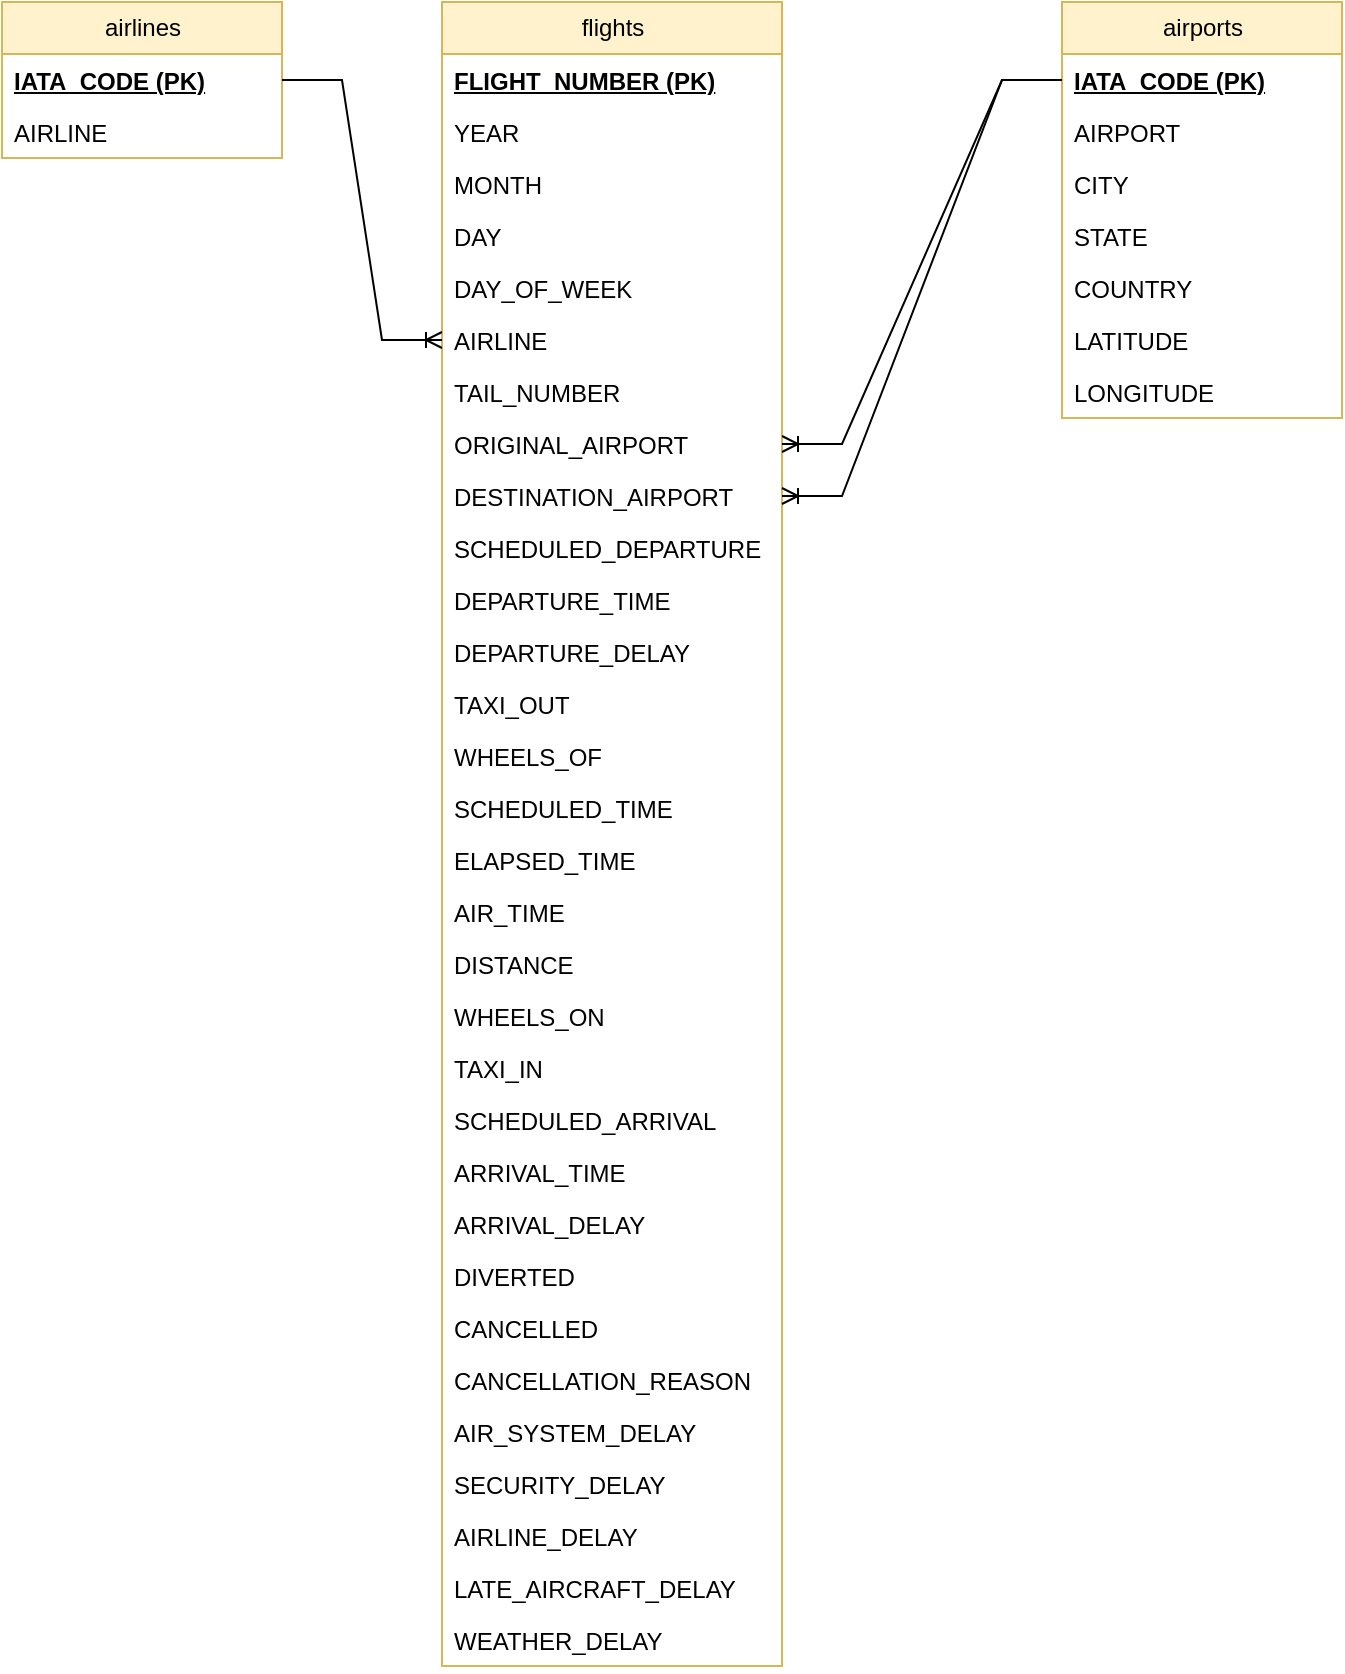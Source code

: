 <mxfile version="27.0.9">
  <diagram name="Page-1" id="KLeRq7SbqEW-ghjTklGn">
    <mxGraphModel dx="992" dy="596" grid="1" gridSize="10" guides="1" tooltips="1" connect="1" arrows="1" fold="1" page="1" pageScale="1" pageWidth="827" pageHeight="1169" math="0" shadow="0">
      <root>
        <mxCell id="0" />
        <mxCell id="1" parent="0" />
        <mxCell id="CKs5mwjbu9Z6SbV2TXMd-3" value="airlines" style="swimlane;fontStyle=0;childLayout=stackLayout;horizontal=1;startSize=26;fillColor=#fff2cc;horizontalStack=0;resizeParent=1;resizeParentMax=0;resizeLast=0;collapsible=1;marginBottom=0;html=1;strokeColor=#d6b656;" vertex="1" parent="1">
          <mxGeometry y="70" width="140" height="78" as="geometry" />
        </mxCell>
        <mxCell id="CKs5mwjbu9Z6SbV2TXMd-4" value="&lt;b&gt;&lt;u&gt;IATA_CODE (PK)&lt;/u&gt;&lt;/b&gt;" style="text;strokeColor=none;fillColor=none;align=left;verticalAlign=top;spacingLeft=4;spacingRight=4;overflow=hidden;rotatable=0;points=[[0,0.5],[1,0.5]];portConstraint=eastwest;whiteSpace=wrap;html=1;" vertex="1" parent="CKs5mwjbu9Z6SbV2TXMd-3">
          <mxGeometry y="26" width="140" height="26" as="geometry" />
        </mxCell>
        <mxCell id="CKs5mwjbu9Z6SbV2TXMd-5" value="AIRLINE" style="text;strokeColor=none;fillColor=none;align=left;verticalAlign=top;spacingLeft=4;spacingRight=4;overflow=hidden;rotatable=0;points=[[0,0.5],[1,0.5]];portConstraint=eastwest;whiteSpace=wrap;html=1;" vertex="1" parent="CKs5mwjbu9Z6SbV2TXMd-3">
          <mxGeometry y="52" width="140" height="26" as="geometry" />
        </mxCell>
        <mxCell id="CKs5mwjbu9Z6SbV2TXMd-7" value="airports" style="swimlane;fontStyle=0;childLayout=stackLayout;horizontal=1;startSize=26;fillColor=#fff2cc;horizontalStack=0;resizeParent=1;resizeParentMax=0;resizeLast=0;collapsible=1;marginBottom=0;html=1;strokeColor=#d6b656;glass=0;" vertex="1" parent="1">
          <mxGeometry x="530" y="70" width="140" height="208" as="geometry">
            <mxRectangle x="300" y="70" width="80" height="30" as="alternateBounds" />
          </mxGeometry>
        </mxCell>
        <mxCell id="CKs5mwjbu9Z6SbV2TXMd-8" value="&lt;b&gt;&lt;u&gt;IATA_CODE (PK)&lt;/u&gt;&lt;/b&gt;" style="text;strokeColor=none;fillColor=none;align=left;verticalAlign=top;spacingLeft=4;spacingRight=4;overflow=hidden;rotatable=0;points=[[0,0.5],[1,0.5]];portConstraint=eastwest;whiteSpace=wrap;html=1;" vertex="1" parent="CKs5mwjbu9Z6SbV2TXMd-7">
          <mxGeometry y="26" width="140" height="26" as="geometry" />
        </mxCell>
        <mxCell id="CKs5mwjbu9Z6SbV2TXMd-9" value="AIRPORT" style="text;strokeColor=none;fillColor=none;align=left;verticalAlign=top;spacingLeft=4;spacingRight=4;overflow=hidden;rotatable=0;points=[[0,0.5],[1,0.5]];portConstraint=eastwest;whiteSpace=wrap;html=1;" vertex="1" parent="CKs5mwjbu9Z6SbV2TXMd-7">
          <mxGeometry y="52" width="140" height="26" as="geometry" />
        </mxCell>
        <mxCell id="CKs5mwjbu9Z6SbV2TXMd-10" value="CITY&lt;div&gt;&lt;br&gt;&lt;/div&gt;" style="text;strokeColor=none;fillColor=none;align=left;verticalAlign=top;spacingLeft=4;spacingRight=4;overflow=hidden;rotatable=0;points=[[0,0.5],[1,0.5]];portConstraint=eastwest;whiteSpace=wrap;html=1;" vertex="1" parent="CKs5mwjbu9Z6SbV2TXMd-7">
          <mxGeometry y="78" width="140" height="26" as="geometry" />
        </mxCell>
        <mxCell id="CKs5mwjbu9Z6SbV2TXMd-16" value="&lt;div&gt;STATE&lt;/div&gt;&lt;div&gt;&lt;br&gt;&lt;/div&gt;" style="text;strokeColor=none;fillColor=none;align=left;verticalAlign=top;spacingLeft=4;spacingRight=4;overflow=hidden;rotatable=0;points=[[0,0.5],[1,0.5]];portConstraint=eastwest;whiteSpace=wrap;html=1;" vertex="1" parent="CKs5mwjbu9Z6SbV2TXMd-7">
          <mxGeometry y="104" width="140" height="26" as="geometry" />
        </mxCell>
        <mxCell id="CKs5mwjbu9Z6SbV2TXMd-17" value="&lt;div&gt;COUNTRY&lt;/div&gt;" style="text;strokeColor=none;fillColor=none;align=left;verticalAlign=top;spacingLeft=4;spacingRight=4;overflow=hidden;rotatable=0;points=[[0,0.5],[1,0.5]];portConstraint=eastwest;whiteSpace=wrap;html=1;" vertex="1" parent="CKs5mwjbu9Z6SbV2TXMd-7">
          <mxGeometry y="130" width="140" height="26" as="geometry" />
        </mxCell>
        <mxCell id="CKs5mwjbu9Z6SbV2TXMd-18" value="&lt;div&gt;LATITUDE&lt;/div&gt;" style="text;strokeColor=none;fillColor=none;align=left;verticalAlign=top;spacingLeft=4;spacingRight=4;overflow=hidden;rotatable=0;points=[[0,0.5],[1,0.5]];portConstraint=eastwest;whiteSpace=wrap;html=1;" vertex="1" parent="CKs5mwjbu9Z6SbV2TXMd-7">
          <mxGeometry y="156" width="140" height="26" as="geometry" />
        </mxCell>
        <mxCell id="CKs5mwjbu9Z6SbV2TXMd-26" value="&lt;div&gt;LONGITUDE&lt;/div&gt;" style="text;strokeColor=none;fillColor=none;align=left;verticalAlign=top;spacingLeft=4;spacingRight=4;overflow=hidden;rotatable=0;points=[[0,0.5],[1,0.5]];portConstraint=eastwest;whiteSpace=wrap;html=1;" vertex="1" parent="CKs5mwjbu9Z6SbV2TXMd-7">
          <mxGeometry y="182" width="140" height="26" as="geometry" />
        </mxCell>
        <mxCell id="CKs5mwjbu9Z6SbV2TXMd-11" value="flights" style="swimlane;fontStyle=0;childLayout=stackLayout;horizontal=1;startSize=26;fillColor=#fff2cc;horizontalStack=0;resizeParent=1;resizeParentMax=0;resizeLast=0;collapsible=1;marginBottom=0;html=1;strokeColor=#d6b656;" vertex="1" parent="1">
          <mxGeometry x="220" y="70" width="170" height="832" as="geometry" />
        </mxCell>
        <mxCell id="CKs5mwjbu9Z6SbV2TXMd-12" value="&lt;b&gt;&lt;u&gt;FLIGHT_NUMBER (PK)&lt;/u&gt;&lt;/b&gt;" style="text;strokeColor=none;fillColor=none;align=left;verticalAlign=top;spacingLeft=4;spacingRight=4;overflow=hidden;rotatable=0;points=[[0,0.5],[1,0.5]];portConstraint=eastwest;whiteSpace=wrap;html=1;" vertex="1" parent="CKs5mwjbu9Z6SbV2TXMd-11">
          <mxGeometry y="26" width="170" height="26" as="geometry" />
        </mxCell>
        <mxCell id="CKs5mwjbu9Z6SbV2TXMd-13" value="YEAR" style="text;strokeColor=none;fillColor=none;align=left;verticalAlign=top;spacingLeft=4;spacingRight=4;overflow=hidden;rotatable=0;points=[[0,0.5],[1,0.5]];portConstraint=eastwest;whiteSpace=wrap;html=1;" vertex="1" parent="CKs5mwjbu9Z6SbV2TXMd-11">
          <mxGeometry y="52" width="170" height="26" as="geometry" />
        </mxCell>
        <mxCell id="CKs5mwjbu9Z6SbV2TXMd-14" value="MONTH" style="text;strokeColor=none;fillColor=none;align=left;verticalAlign=top;spacingLeft=4;spacingRight=4;overflow=hidden;rotatable=0;points=[[0,0.5],[1,0.5]];portConstraint=eastwest;whiteSpace=wrap;html=1;" vertex="1" parent="CKs5mwjbu9Z6SbV2TXMd-11">
          <mxGeometry y="78" width="170" height="26" as="geometry" />
        </mxCell>
        <mxCell id="CKs5mwjbu9Z6SbV2TXMd-27" value="DAY" style="text;strokeColor=none;fillColor=none;align=left;verticalAlign=top;spacingLeft=4;spacingRight=4;overflow=hidden;rotatable=0;points=[[0,0.5],[1,0.5]];portConstraint=eastwest;whiteSpace=wrap;html=1;" vertex="1" parent="CKs5mwjbu9Z6SbV2TXMd-11">
          <mxGeometry y="104" width="170" height="26" as="geometry" />
        </mxCell>
        <mxCell id="CKs5mwjbu9Z6SbV2TXMd-28" value="DAY_OF_WEEK" style="text;strokeColor=none;fillColor=none;align=left;verticalAlign=top;spacingLeft=4;spacingRight=4;overflow=hidden;rotatable=0;points=[[0,0.5],[1,0.5]];portConstraint=eastwest;whiteSpace=wrap;html=1;" vertex="1" parent="CKs5mwjbu9Z6SbV2TXMd-11">
          <mxGeometry y="130" width="170" height="26" as="geometry" />
        </mxCell>
        <mxCell id="CKs5mwjbu9Z6SbV2TXMd-29" value="AIRLINE" style="text;strokeColor=none;fillColor=none;align=left;verticalAlign=top;spacingLeft=4;spacingRight=4;overflow=hidden;rotatable=0;points=[[0,0.5],[1,0.5]];portConstraint=eastwest;whiteSpace=wrap;html=1;" vertex="1" parent="CKs5mwjbu9Z6SbV2TXMd-11">
          <mxGeometry y="156" width="170" height="26" as="geometry" />
        </mxCell>
        <mxCell id="CKs5mwjbu9Z6SbV2TXMd-30" value="TAIL_NUMBER" style="text;strokeColor=none;fillColor=none;align=left;verticalAlign=top;spacingLeft=4;spacingRight=4;overflow=hidden;rotatable=0;points=[[0,0.5],[1,0.5]];portConstraint=eastwest;whiteSpace=wrap;html=1;" vertex="1" parent="CKs5mwjbu9Z6SbV2TXMd-11">
          <mxGeometry y="182" width="170" height="26" as="geometry" />
        </mxCell>
        <mxCell id="CKs5mwjbu9Z6SbV2TXMd-31" value="ORIGINAL_AIRPORT" style="text;strokeColor=none;fillColor=none;align=left;verticalAlign=top;spacingLeft=4;spacingRight=4;overflow=hidden;rotatable=0;points=[[0,0.5],[1,0.5]];portConstraint=eastwest;whiteSpace=wrap;html=1;" vertex="1" parent="CKs5mwjbu9Z6SbV2TXMd-11">
          <mxGeometry y="208" width="170" height="26" as="geometry" />
        </mxCell>
        <mxCell id="CKs5mwjbu9Z6SbV2TXMd-32" value="DESTINATION_AIRPORT" style="text;strokeColor=none;fillColor=none;align=left;verticalAlign=top;spacingLeft=4;spacingRight=4;overflow=hidden;rotatable=0;points=[[0,0.5],[1,0.5]];portConstraint=eastwest;whiteSpace=wrap;html=1;" vertex="1" parent="CKs5mwjbu9Z6SbV2TXMd-11">
          <mxGeometry y="234" width="170" height="26" as="geometry" />
        </mxCell>
        <mxCell id="CKs5mwjbu9Z6SbV2TXMd-33" value="SCHEDULED_DEPARTURE" style="text;strokeColor=none;fillColor=none;align=left;verticalAlign=top;spacingLeft=4;spacingRight=4;overflow=hidden;rotatable=0;points=[[0,0.5],[1,0.5]];portConstraint=eastwest;whiteSpace=wrap;html=1;" vertex="1" parent="CKs5mwjbu9Z6SbV2TXMd-11">
          <mxGeometry y="260" width="170" height="26" as="geometry" />
        </mxCell>
        <mxCell id="CKs5mwjbu9Z6SbV2TXMd-34" value="DEPARTURE_TIME" style="text;strokeColor=none;fillColor=none;align=left;verticalAlign=top;spacingLeft=4;spacingRight=4;overflow=hidden;rotatable=0;points=[[0,0.5],[1,0.5]];portConstraint=eastwest;whiteSpace=wrap;html=1;" vertex="1" parent="CKs5mwjbu9Z6SbV2TXMd-11">
          <mxGeometry y="286" width="170" height="26" as="geometry" />
        </mxCell>
        <mxCell id="CKs5mwjbu9Z6SbV2TXMd-35" value="DEPARTURE_DELAY" style="text;strokeColor=none;fillColor=none;align=left;verticalAlign=top;spacingLeft=4;spacingRight=4;overflow=hidden;rotatable=0;points=[[0,0.5],[1,0.5]];portConstraint=eastwest;whiteSpace=wrap;html=1;" vertex="1" parent="CKs5mwjbu9Z6SbV2TXMd-11">
          <mxGeometry y="312" width="170" height="26" as="geometry" />
        </mxCell>
        <mxCell id="CKs5mwjbu9Z6SbV2TXMd-36" value="TAXI_OUT" style="text;strokeColor=none;fillColor=none;align=left;verticalAlign=top;spacingLeft=4;spacingRight=4;overflow=hidden;rotatable=0;points=[[0,0.5],[1,0.5]];portConstraint=eastwest;whiteSpace=wrap;html=1;" vertex="1" parent="CKs5mwjbu9Z6SbV2TXMd-11">
          <mxGeometry y="338" width="170" height="26" as="geometry" />
        </mxCell>
        <mxCell id="CKs5mwjbu9Z6SbV2TXMd-37" value="WHEELS_OF" style="text;strokeColor=none;fillColor=none;align=left;verticalAlign=top;spacingLeft=4;spacingRight=4;overflow=hidden;rotatable=0;points=[[0,0.5],[1,0.5]];portConstraint=eastwest;whiteSpace=wrap;html=1;" vertex="1" parent="CKs5mwjbu9Z6SbV2TXMd-11">
          <mxGeometry y="364" width="170" height="26" as="geometry" />
        </mxCell>
        <mxCell id="CKs5mwjbu9Z6SbV2TXMd-38" value="SCHEDULED_TIME" style="text;strokeColor=none;fillColor=none;align=left;verticalAlign=top;spacingLeft=4;spacingRight=4;overflow=hidden;rotatable=0;points=[[0,0.5],[1,0.5]];portConstraint=eastwest;whiteSpace=wrap;html=1;" vertex="1" parent="CKs5mwjbu9Z6SbV2TXMd-11">
          <mxGeometry y="390" width="170" height="26" as="geometry" />
        </mxCell>
        <mxCell id="CKs5mwjbu9Z6SbV2TXMd-39" value="ELAPSED_TIME&lt;span style=&quot;white-space: pre;&quot;&gt;&#x9;&lt;/span&gt;" style="text;strokeColor=none;fillColor=none;align=left;verticalAlign=top;spacingLeft=4;spacingRight=4;overflow=hidden;rotatable=0;points=[[0,0.5],[1,0.5]];portConstraint=eastwest;whiteSpace=wrap;html=1;" vertex="1" parent="CKs5mwjbu9Z6SbV2TXMd-11">
          <mxGeometry y="416" width="170" height="26" as="geometry" />
        </mxCell>
        <mxCell id="CKs5mwjbu9Z6SbV2TXMd-40" value="AIR_TIME" style="text;strokeColor=none;fillColor=none;align=left;verticalAlign=top;spacingLeft=4;spacingRight=4;overflow=hidden;rotatable=0;points=[[0,0.5],[1,0.5]];portConstraint=eastwest;whiteSpace=wrap;html=1;" vertex="1" parent="CKs5mwjbu9Z6SbV2TXMd-11">
          <mxGeometry y="442" width="170" height="26" as="geometry" />
        </mxCell>
        <mxCell id="CKs5mwjbu9Z6SbV2TXMd-41" value="DISTANCE" style="text;strokeColor=none;fillColor=none;align=left;verticalAlign=top;spacingLeft=4;spacingRight=4;overflow=hidden;rotatable=0;points=[[0,0.5],[1,0.5]];portConstraint=eastwest;whiteSpace=wrap;html=1;" vertex="1" parent="CKs5mwjbu9Z6SbV2TXMd-11">
          <mxGeometry y="468" width="170" height="26" as="geometry" />
        </mxCell>
        <mxCell id="CKs5mwjbu9Z6SbV2TXMd-42" value="WHEELS_ON" style="text;strokeColor=none;fillColor=none;align=left;verticalAlign=top;spacingLeft=4;spacingRight=4;overflow=hidden;rotatable=0;points=[[0,0.5],[1,0.5]];portConstraint=eastwest;whiteSpace=wrap;html=1;" vertex="1" parent="CKs5mwjbu9Z6SbV2TXMd-11">
          <mxGeometry y="494" width="170" height="26" as="geometry" />
        </mxCell>
        <mxCell id="CKs5mwjbu9Z6SbV2TXMd-43" value="TAXI_IN" style="text;strokeColor=none;fillColor=none;align=left;verticalAlign=top;spacingLeft=4;spacingRight=4;overflow=hidden;rotatable=0;points=[[0,0.5],[1,0.5]];portConstraint=eastwest;whiteSpace=wrap;html=1;" vertex="1" parent="CKs5mwjbu9Z6SbV2TXMd-11">
          <mxGeometry y="520" width="170" height="26" as="geometry" />
        </mxCell>
        <mxCell id="CKs5mwjbu9Z6SbV2TXMd-44" value="SCHEDULED_ARRIVAL" style="text;strokeColor=none;fillColor=none;align=left;verticalAlign=top;spacingLeft=4;spacingRight=4;overflow=hidden;rotatable=0;points=[[0,0.5],[1,0.5]];portConstraint=eastwest;whiteSpace=wrap;html=1;" vertex="1" parent="CKs5mwjbu9Z6SbV2TXMd-11">
          <mxGeometry y="546" width="170" height="26" as="geometry" />
        </mxCell>
        <mxCell id="CKs5mwjbu9Z6SbV2TXMd-55" value="ARRIVAL_TIME" style="text;strokeColor=none;fillColor=none;align=left;verticalAlign=top;spacingLeft=4;spacingRight=4;overflow=hidden;rotatable=0;points=[[0,0.5],[1,0.5]];portConstraint=eastwest;whiteSpace=wrap;html=1;" vertex="1" parent="CKs5mwjbu9Z6SbV2TXMd-11">
          <mxGeometry y="572" width="170" height="26" as="geometry" />
        </mxCell>
        <mxCell id="CKs5mwjbu9Z6SbV2TXMd-45" value="ARRIVAL_DELAY" style="text;strokeColor=none;fillColor=none;align=left;verticalAlign=top;spacingLeft=4;spacingRight=4;overflow=hidden;rotatable=0;points=[[0,0.5],[1,0.5]];portConstraint=eastwest;whiteSpace=wrap;html=1;" vertex="1" parent="CKs5mwjbu9Z6SbV2TXMd-11">
          <mxGeometry y="598" width="170" height="26" as="geometry" />
        </mxCell>
        <mxCell id="CKs5mwjbu9Z6SbV2TXMd-46" value="DIVERTED" style="text;strokeColor=none;fillColor=none;align=left;verticalAlign=top;spacingLeft=4;spacingRight=4;overflow=hidden;rotatable=0;points=[[0,0.5],[1,0.5]];portConstraint=eastwest;whiteSpace=wrap;html=1;" vertex="1" parent="CKs5mwjbu9Z6SbV2TXMd-11">
          <mxGeometry y="624" width="170" height="26" as="geometry" />
        </mxCell>
        <mxCell id="CKs5mwjbu9Z6SbV2TXMd-47" value="CANCELLED" style="text;strokeColor=none;fillColor=none;align=left;verticalAlign=top;spacingLeft=4;spacingRight=4;overflow=hidden;rotatable=0;points=[[0,0.5],[1,0.5]];portConstraint=eastwest;whiteSpace=wrap;html=1;" vertex="1" parent="CKs5mwjbu9Z6SbV2TXMd-11">
          <mxGeometry y="650" width="170" height="26" as="geometry" />
        </mxCell>
        <mxCell id="CKs5mwjbu9Z6SbV2TXMd-48" value="CANCELLATION_REASON" style="text;strokeColor=none;fillColor=none;align=left;verticalAlign=top;spacingLeft=4;spacingRight=4;overflow=hidden;rotatable=0;points=[[0,0.5],[1,0.5]];portConstraint=eastwest;whiteSpace=wrap;html=1;" vertex="1" parent="CKs5mwjbu9Z6SbV2TXMd-11">
          <mxGeometry y="676" width="170" height="26" as="geometry" />
        </mxCell>
        <mxCell id="CKs5mwjbu9Z6SbV2TXMd-49" value="AIR_SYSTEM_DELAY" style="text;strokeColor=none;fillColor=none;align=left;verticalAlign=top;spacingLeft=4;spacingRight=4;overflow=hidden;rotatable=0;points=[[0,0.5],[1,0.5]];portConstraint=eastwest;whiteSpace=wrap;html=1;" vertex="1" parent="CKs5mwjbu9Z6SbV2TXMd-11">
          <mxGeometry y="702" width="170" height="26" as="geometry" />
        </mxCell>
        <mxCell id="CKs5mwjbu9Z6SbV2TXMd-50" value="SECURITY_DELAY&lt;span style=&quot;white-space: pre;&quot;&gt;&#x9;&lt;/span&gt;" style="text;strokeColor=none;fillColor=none;align=left;verticalAlign=top;spacingLeft=4;spacingRight=4;overflow=hidden;rotatable=0;points=[[0,0.5],[1,0.5]];portConstraint=eastwest;whiteSpace=wrap;html=1;" vertex="1" parent="CKs5mwjbu9Z6SbV2TXMd-11">
          <mxGeometry y="728" width="170" height="26" as="geometry" />
        </mxCell>
        <mxCell id="CKs5mwjbu9Z6SbV2TXMd-51" value="AIRLINE_DELAY" style="text;strokeColor=none;fillColor=none;align=left;verticalAlign=top;spacingLeft=4;spacingRight=4;overflow=hidden;rotatable=0;points=[[0,0.5],[1,0.5]];portConstraint=eastwest;whiteSpace=wrap;html=1;" vertex="1" parent="CKs5mwjbu9Z6SbV2TXMd-11">
          <mxGeometry y="754" width="170" height="26" as="geometry" />
        </mxCell>
        <mxCell id="CKs5mwjbu9Z6SbV2TXMd-52" value="LATE_AIRCRAFT_DELAY" style="text;strokeColor=none;fillColor=none;align=left;verticalAlign=top;spacingLeft=4;spacingRight=4;overflow=hidden;rotatable=0;points=[[0,0.5],[1,0.5]];portConstraint=eastwest;whiteSpace=wrap;html=1;" vertex="1" parent="CKs5mwjbu9Z6SbV2TXMd-11">
          <mxGeometry y="780" width="170" height="26" as="geometry" />
        </mxCell>
        <mxCell id="CKs5mwjbu9Z6SbV2TXMd-53" value="WEATHER_DELAY" style="text;strokeColor=none;fillColor=none;align=left;verticalAlign=top;spacingLeft=4;spacingRight=4;overflow=hidden;rotatable=0;points=[[0,0.5],[1,0.5]];portConstraint=eastwest;whiteSpace=wrap;html=1;" vertex="1" parent="CKs5mwjbu9Z6SbV2TXMd-11">
          <mxGeometry y="806" width="170" height="26" as="geometry" />
        </mxCell>
        <mxCell id="CKs5mwjbu9Z6SbV2TXMd-58" value="" style="edgeStyle=entityRelationEdgeStyle;fontSize=12;html=1;endArrow=ERoneToMany;rounded=0;" edge="1" parent="1" source="CKs5mwjbu9Z6SbV2TXMd-4" target="CKs5mwjbu9Z6SbV2TXMd-29">
          <mxGeometry width="100" height="100" relative="1" as="geometry">
            <mxPoint x="120" y="240" as="sourcePoint" />
            <mxPoint x="220" y="140" as="targetPoint" />
          </mxGeometry>
        </mxCell>
        <mxCell id="CKs5mwjbu9Z6SbV2TXMd-59" value="" style="edgeStyle=entityRelationEdgeStyle;fontSize=12;html=1;endArrow=ERoneToMany;rounded=0;" edge="1" parent="1" source="CKs5mwjbu9Z6SbV2TXMd-8" target="CKs5mwjbu9Z6SbV2TXMd-31">
          <mxGeometry width="100" height="100" relative="1" as="geometry">
            <mxPoint x="220" y="330" as="sourcePoint" />
            <mxPoint x="320" y="230" as="targetPoint" />
          </mxGeometry>
        </mxCell>
        <mxCell id="CKs5mwjbu9Z6SbV2TXMd-60" value="" style="edgeStyle=entityRelationEdgeStyle;fontSize=12;html=1;endArrow=ERoneToMany;rounded=0;" edge="1" parent="1" source="CKs5mwjbu9Z6SbV2TXMd-8" target="CKs5mwjbu9Z6SbV2TXMd-32">
          <mxGeometry width="100" height="100" relative="1" as="geometry">
            <mxPoint x="220" y="330" as="sourcePoint" />
            <mxPoint x="320" y="230" as="targetPoint" />
          </mxGeometry>
        </mxCell>
      </root>
    </mxGraphModel>
  </diagram>
</mxfile>

